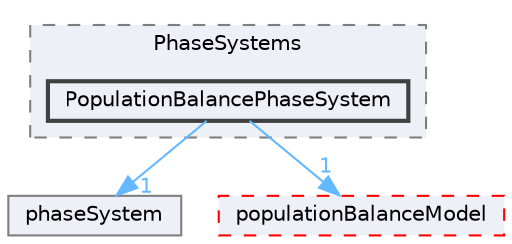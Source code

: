 digraph "src/phaseSystemModels/reactingEuler/multiphaseSystem/PhaseSystems/PopulationBalancePhaseSystem"
{
 // LATEX_PDF_SIZE
  bgcolor="transparent";
  edge [fontname=Helvetica,fontsize=10,labelfontname=Helvetica,labelfontsize=10];
  node [fontname=Helvetica,fontsize=10,shape=box,height=0.2,width=0.4];
  compound=true
  subgraph clusterdir_781c720f7306a7408b32d743fdc101ef {
    graph [ bgcolor="#edf0f7", pencolor="grey50", label="PhaseSystems", fontname=Helvetica,fontsize=10 style="filled,dashed", URL="dir_781c720f7306a7408b32d743fdc101ef.html",tooltip=""]
  dir_8b590373d8fccfb756bbcc6e65ede593 [label="PopulationBalancePhaseSystem", fillcolor="#edf0f7", color="grey25", style="filled,bold", URL="dir_8b590373d8fccfb756bbcc6e65ede593.html",tooltip=""];
  }
  dir_dfe19b54a98af0254be9d6c989217747 [label="phaseSystem", fillcolor="#edf0f7", color="grey50", style="filled", URL="dir_dfe19b54a98af0254be9d6c989217747.html",tooltip=""];
  dir_e9c594d8f3b0b5d00e00b870816d9586 [label="populationBalanceModel", fillcolor="#edf0f7", color="red", style="filled,dashed", URL="dir_e9c594d8f3b0b5d00e00b870816d9586.html",tooltip=""];
  dir_8b590373d8fccfb756bbcc6e65ede593->dir_dfe19b54a98af0254be9d6c989217747 [headlabel="1", labeldistance=1.5 headhref="dir_003004_002906.html" href="dir_003004_002906.html" color="steelblue1" fontcolor="steelblue1"];
  dir_8b590373d8fccfb756bbcc6e65ede593->dir_e9c594d8f3b0b5d00e00b870816d9586 [headlabel="1", labeldistance=1.5 headhref="dir_003004_003002.html" href="dir_003004_003002.html" color="steelblue1" fontcolor="steelblue1"];
}
